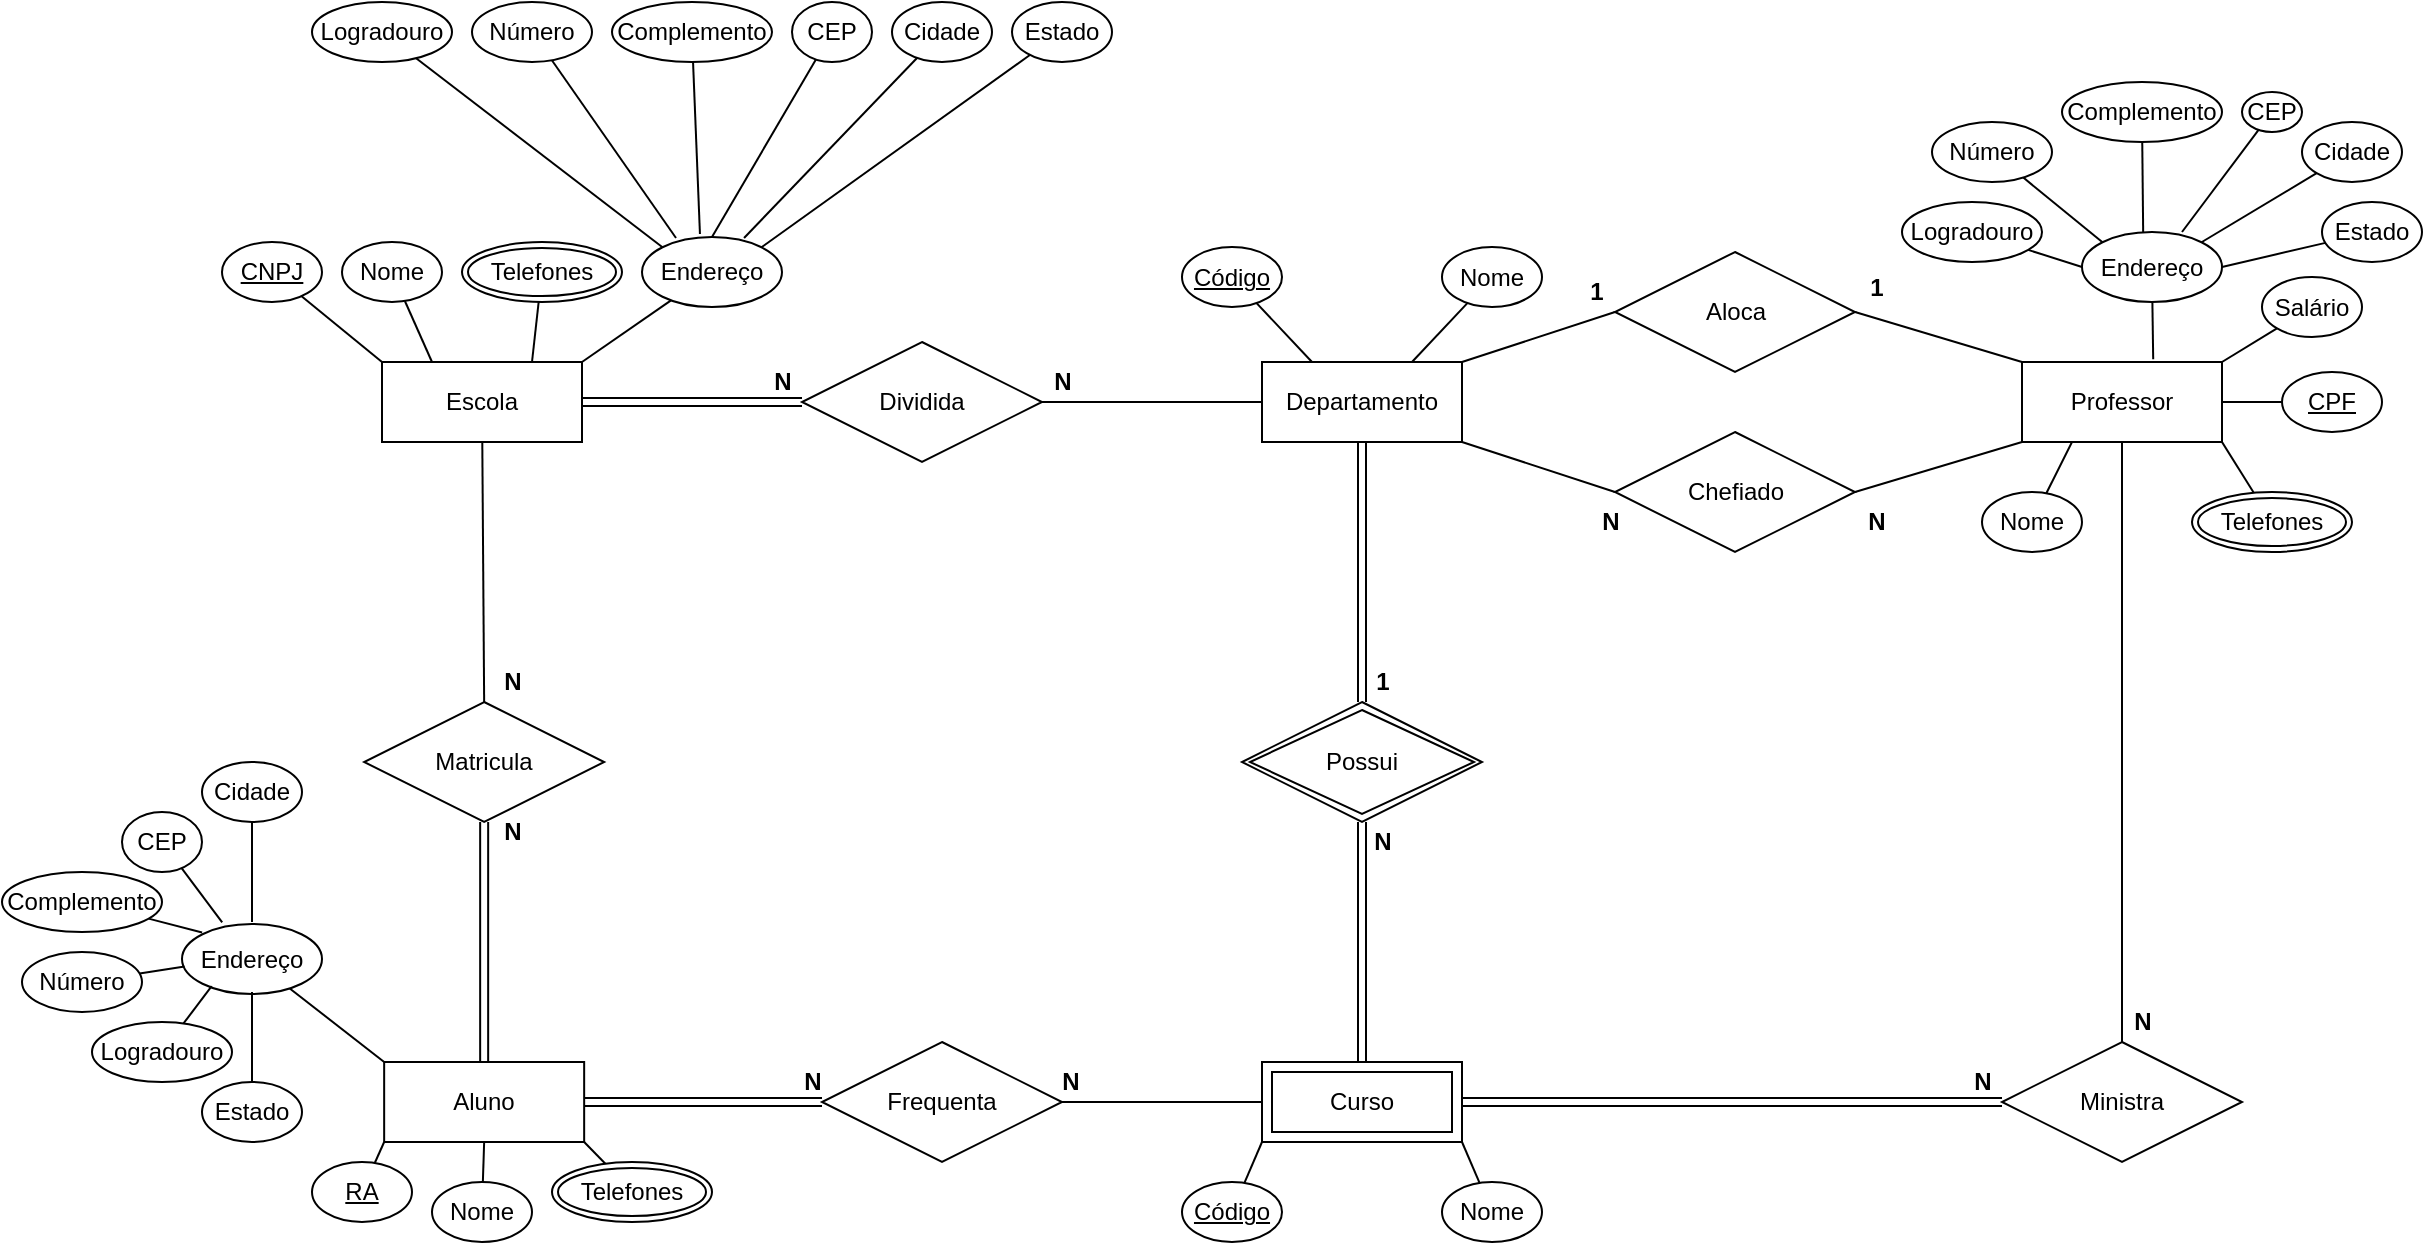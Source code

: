 <mxfile version="12.9.9" type="device"><diagram id="Cmxb8W477j73BGyqE1R_" name="Página-1"><mxGraphModel dx="1387" dy="678" grid="1" gridSize="10" guides="1" tooltips="1" connect="1" arrows="1" fold="1" page="1" pageScale="1" pageWidth="827" pageHeight="1169" math="0" shadow="0"><root><mxCell id="0"/><mxCell id="1" parent="0"/><mxCell id="0neofVmw6dPzwfQ6N0_n-84" style="edgeStyle=none;rounded=0;orthogonalLoop=1;jettySize=auto;html=1;entryX=0.5;entryY=0;entryDx=0;entryDy=0;endArrow=none;endFill=0;" edge="1" parent="1" source="0neofVmw6dPzwfQ6N0_n-1" target="0neofVmw6dPzwfQ6N0_n-62"><mxGeometry relative="1" as="geometry"/></mxCell><mxCell id="0neofVmw6dPzwfQ6N0_n-1" value="Escola" style="rounded=0;arcSize=10;whiteSpace=wrap;html=1;align=center;" vertex="1" parent="1"><mxGeometry x="80" y="320" width="100" height="40" as="geometry"/></mxCell><mxCell id="0neofVmw6dPzwfQ6N0_n-12" style="edgeStyle=none;rounded=0;orthogonalLoop=1;jettySize=auto;html=1;entryX=0;entryY=0;entryDx=0;entryDy=0;endArrow=none;endFill=0;" edge="1" parent="1" source="0neofVmw6dPzwfQ6N0_n-2" target="0neofVmw6dPzwfQ6N0_n-1"><mxGeometry relative="1" as="geometry"/></mxCell><mxCell id="0neofVmw6dPzwfQ6N0_n-2" value="CNPJ" style="ellipse;whiteSpace=wrap;html=1;align=center;fontStyle=4" vertex="1" parent="1"><mxGeometry y="260" width="50" height="30" as="geometry"/></mxCell><mxCell id="0neofVmw6dPzwfQ6N0_n-11" style="edgeStyle=none;rounded=0;orthogonalLoop=1;jettySize=auto;html=1;entryX=0.25;entryY=0;entryDx=0;entryDy=0;endArrow=none;endFill=0;" edge="1" parent="1" source="0neofVmw6dPzwfQ6N0_n-3" target="0neofVmw6dPzwfQ6N0_n-1"><mxGeometry relative="1" as="geometry"/></mxCell><mxCell id="0neofVmw6dPzwfQ6N0_n-3" value="Nome" style="ellipse;whiteSpace=wrap;html=1;align=center;" vertex="1" parent="1"><mxGeometry x="60" y="260" width="50" height="30" as="geometry"/></mxCell><mxCell id="0neofVmw6dPzwfQ6N0_n-9" style="rounded=0;orthogonalLoop=1;jettySize=auto;html=1;entryX=1;entryY=0;entryDx=0;entryDy=0;endArrow=none;endFill=0;" edge="1" parent="1" source="0neofVmw6dPzwfQ6N0_n-4" target="0neofVmw6dPzwfQ6N0_n-1"><mxGeometry relative="1" as="geometry"/></mxCell><mxCell id="0neofVmw6dPzwfQ6N0_n-4" value="Endereço" style="ellipse;whiteSpace=wrap;html=1;align=center;" vertex="1" parent="1"><mxGeometry x="210" y="257.5" width="70" height="35" as="geometry"/></mxCell><mxCell id="0neofVmw6dPzwfQ6N0_n-10" style="edgeStyle=none;rounded=0;orthogonalLoop=1;jettySize=auto;html=1;entryX=0.75;entryY=0;entryDx=0;entryDy=0;endArrow=none;endFill=0;" edge="1" parent="1" source="0neofVmw6dPzwfQ6N0_n-6" target="0neofVmw6dPzwfQ6N0_n-1"><mxGeometry relative="1" as="geometry"/></mxCell><mxCell id="0neofVmw6dPzwfQ6N0_n-6" value="Telefones" style="ellipse;shape=doubleEllipse;margin=3;whiteSpace=wrap;html=1;align=center;" vertex="1" parent="1"><mxGeometry x="120" y="260" width="80" height="30" as="geometry"/></mxCell><mxCell id="0neofVmw6dPzwfQ6N0_n-19" style="edgeStyle=none;rounded=0;orthogonalLoop=1;jettySize=auto;html=1;entryX=0;entryY=0.5;entryDx=0;entryDy=0;endArrow=none;endFill=0;" edge="1" parent="1" source="0neofVmw6dPzwfQ6N0_n-13" target="0neofVmw6dPzwfQ6N0_n-14"><mxGeometry relative="1" as="geometry"/></mxCell><mxCell id="0neofVmw6dPzwfQ6N0_n-20" style="edgeStyle=none;rounded=0;orthogonalLoop=1;jettySize=auto;html=1;entryX=1;entryY=0.5;entryDx=0;entryDy=0;endArrow=none;endFill=0;shape=link;" edge="1" parent="1" source="0neofVmw6dPzwfQ6N0_n-13" target="0neofVmw6dPzwfQ6N0_n-1"><mxGeometry relative="1" as="geometry"/></mxCell><mxCell id="0neofVmw6dPzwfQ6N0_n-13" value="Dividida" style="shape=rhombus;perimeter=rhombusPerimeter;whiteSpace=wrap;html=1;align=center;" vertex="1" parent="1"><mxGeometry x="290" y="310" width="120" height="60" as="geometry"/></mxCell><mxCell id="0neofVmw6dPzwfQ6N0_n-31" style="edgeStyle=none;rounded=0;orthogonalLoop=1;jettySize=auto;html=1;entryX=0;entryY=0.5;entryDx=0;entryDy=0;endArrow=none;endFill=0;exitX=1;exitY=1;exitDx=0;exitDy=0;" edge="1" parent="1" source="0neofVmw6dPzwfQ6N0_n-14" target="0neofVmw6dPzwfQ6N0_n-30"><mxGeometry relative="1" as="geometry"/></mxCell><mxCell id="0neofVmw6dPzwfQ6N0_n-90" style="edgeStyle=none;rounded=0;orthogonalLoop=1;jettySize=auto;html=1;entryX=0;entryY=0.5;entryDx=0;entryDy=0;endArrow=none;endFill=0;exitX=1;exitY=0;exitDx=0;exitDy=0;" edge="1" parent="1" source="0neofVmw6dPzwfQ6N0_n-14" target="0neofVmw6dPzwfQ6N0_n-89"><mxGeometry relative="1" as="geometry"/></mxCell><mxCell id="0neofVmw6dPzwfQ6N0_n-14" value="Departamento" style="rounded=0;arcSize=10;whiteSpace=wrap;html=1;align=center;" vertex="1" parent="1"><mxGeometry x="520" y="320" width="100" height="40" as="geometry"/></mxCell><mxCell id="0neofVmw6dPzwfQ6N0_n-18" style="edgeStyle=none;rounded=0;orthogonalLoop=1;jettySize=auto;html=1;entryX=0.25;entryY=0;entryDx=0;entryDy=0;endArrow=none;endFill=0;" edge="1" parent="1" source="0neofVmw6dPzwfQ6N0_n-15" target="0neofVmw6dPzwfQ6N0_n-14"><mxGeometry relative="1" as="geometry"/></mxCell><mxCell id="0neofVmw6dPzwfQ6N0_n-15" value="Código" style="ellipse;whiteSpace=wrap;html=1;align=center;fontStyle=4" vertex="1" parent="1"><mxGeometry x="480" y="262.5" width="50" height="30" as="geometry"/></mxCell><mxCell id="0neofVmw6dPzwfQ6N0_n-17" style="edgeStyle=none;rounded=0;orthogonalLoop=1;jettySize=auto;html=1;entryX=0.75;entryY=0;entryDx=0;entryDy=0;endArrow=none;endFill=0;" edge="1" parent="1" source="0neofVmw6dPzwfQ6N0_n-16" target="0neofVmw6dPzwfQ6N0_n-14"><mxGeometry relative="1" as="geometry"/></mxCell><mxCell id="0neofVmw6dPzwfQ6N0_n-16" value="Nome" style="ellipse;whiteSpace=wrap;html=1;align=center;fontStyle=0" vertex="1" parent="1"><mxGeometry x="610" y="262.5" width="50" height="30" as="geometry"/></mxCell><mxCell id="0neofVmw6dPzwfQ6N0_n-32" style="edgeStyle=none;rounded=0;orthogonalLoop=1;jettySize=auto;html=1;entryX=1;entryY=0.5;entryDx=0;entryDy=0;endArrow=none;endFill=0;exitX=0;exitY=1;exitDx=0;exitDy=0;" edge="1" parent="1" source="0neofVmw6dPzwfQ6N0_n-21" target="0neofVmw6dPzwfQ6N0_n-30"><mxGeometry relative="1" as="geometry"/></mxCell><mxCell id="0neofVmw6dPzwfQ6N0_n-21" value="Professor" style="rounded=0;arcSize=10;whiteSpace=wrap;html=1;align=center;" vertex="1" parent="1"><mxGeometry x="900" y="320" width="100" height="40" as="geometry"/></mxCell><mxCell id="0neofVmw6dPzwfQ6N0_n-22" style="edgeStyle=none;rounded=0;orthogonalLoop=1;jettySize=auto;html=1;endArrow=none;endFill=0;entryX=1;entryY=0.5;entryDx=0;entryDy=0;" edge="1" parent="1" source="0neofVmw6dPzwfQ6N0_n-23" target="0neofVmw6dPzwfQ6N0_n-21"><mxGeometry relative="1" as="geometry"><mxPoint x="914" y="319" as="targetPoint"/></mxGeometry></mxCell><mxCell id="0neofVmw6dPzwfQ6N0_n-23" value="CPF" style="ellipse;whiteSpace=wrap;html=1;align=center;fontStyle=4" vertex="1" parent="1"><mxGeometry x="1030" y="325" width="50" height="30" as="geometry"/></mxCell><mxCell id="0neofVmw6dPzwfQ6N0_n-24" style="edgeStyle=none;rounded=0;orthogonalLoop=1;jettySize=auto;html=1;entryX=0.25;entryY=1;entryDx=0;entryDy=0;endArrow=none;endFill=0;" edge="1" parent="1" source="0neofVmw6dPzwfQ6N0_n-25" target="0neofVmw6dPzwfQ6N0_n-21"><mxGeometry relative="1" as="geometry"/></mxCell><mxCell id="0neofVmw6dPzwfQ6N0_n-25" value="Nome" style="ellipse;whiteSpace=wrap;html=1;align=center;" vertex="1" parent="1"><mxGeometry x="880" y="385" width="50" height="30" as="geometry"/></mxCell><mxCell id="0neofVmw6dPzwfQ6N0_n-28" style="edgeStyle=none;rounded=0;orthogonalLoop=1;jettySize=auto;html=1;endArrow=none;endFill=0;entryX=1;entryY=1;entryDx=0;entryDy=0;" edge="1" parent="1" source="0neofVmw6dPzwfQ6N0_n-29" target="0neofVmw6dPzwfQ6N0_n-21"><mxGeometry relative="1" as="geometry"><mxPoint x="1250" y="380" as="targetPoint"/></mxGeometry></mxCell><mxCell id="0neofVmw6dPzwfQ6N0_n-29" value="Telefones" style="ellipse;shape=doubleEllipse;margin=3;whiteSpace=wrap;html=1;align=center;" vertex="1" parent="1"><mxGeometry x="985" y="385" width="80" height="30" as="geometry"/></mxCell><mxCell id="0neofVmw6dPzwfQ6N0_n-30" value="Chefiado" style="shape=rhombus;perimeter=rhombusPerimeter;whiteSpace=wrap;html=1;align=center;" vertex="1" parent="1"><mxGeometry x="696.5" y="355" width="120" height="60" as="geometry"/></mxCell><mxCell id="0neofVmw6dPzwfQ6N0_n-39" style="edgeStyle=none;rounded=0;orthogonalLoop=1;jettySize=auto;html=1;entryX=0;entryY=0;entryDx=0;entryDy=0;endArrow=none;endFill=0;" edge="1" parent="1" source="0neofVmw6dPzwfQ6N0_n-33" target="0neofVmw6dPzwfQ6N0_n-4"><mxGeometry relative="1" as="geometry"/></mxCell><mxCell id="0neofVmw6dPzwfQ6N0_n-33" value="Logradouro" style="ellipse;whiteSpace=wrap;html=1;align=center;" vertex="1" parent="1"><mxGeometry x="45" y="140" width="70" height="30" as="geometry"/></mxCell><mxCell id="0neofVmw6dPzwfQ6N0_n-40" style="edgeStyle=none;rounded=0;orthogonalLoop=1;jettySize=auto;html=1;entryX=0.243;entryY=0.014;entryDx=0;entryDy=0;entryPerimeter=0;endArrow=none;endFill=0;" edge="1" parent="1" source="0neofVmw6dPzwfQ6N0_n-34" target="0neofVmw6dPzwfQ6N0_n-4"><mxGeometry relative="1" as="geometry"/></mxCell><mxCell id="0neofVmw6dPzwfQ6N0_n-34" value="Número" style="ellipse;whiteSpace=wrap;html=1;align=center;" vertex="1" parent="1"><mxGeometry x="125" y="140" width="60" height="30" as="geometry"/></mxCell><mxCell id="0neofVmw6dPzwfQ6N0_n-43" style="edgeStyle=none;rounded=0;orthogonalLoop=1;jettySize=auto;html=1;entryX=0.414;entryY=-0.043;entryDx=0;entryDy=0;entryPerimeter=0;endArrow=none;endFill=0;" edge="1" parent="1" source="0neofVmw6dPzwfQ6N0_n-35" target="0neofVmw6dPzwfQ6N0_n-4"><mxGeometry relative="1" as="geometry"/></mxCell><mxCell id="0neofVmw6dPzwfQ6N0_n-35" value="Complemento" style="ellipse;whiteSpace=wrap;html=1;align=center;" vertex="1" parent="1"><mxGeometry x="195" y="140" width="80" height="30" as="geometry"/></mxCell><mxCell id="0neofVmw6dPzwfQ6N0_n-42" style="edgeStyle=none;rounded=0;orthogonalLoop=1;jettySize=auto;html=1;entryX=0.5;entryY=0;entryDx=0;entryDy=0;endArrow=none;endFill=0;" edge="1" parent="1" source="0neofVmw6dPzwfQ6N0_n-36" target="0neofVmw6dPzwfQ6N0_n-4"><mxGeometry relative="1" as="geometry"/></mxCell><mxCell id="0neofVmw6dPzwfQ6N0_n-36" value="CEP" style="ellipse;whiteSpace=wrap;html=1;align=center;" vertex="1" parent="1"><mxGeometry x="285" y="140" width="40" height="30" as="geometry"/></mxCell><mxCell id="0neofVmw6dPzwfQ6N0_n-44" style="edgeStyle=none;rounded=0;orthogonalLoop=1;jettySize=auto;html=1;entryX=0.729;entryY=0.014;entryDx=0;entryDy=0;entryPerimeter=0;endArrow=none;endFill=0;" edge="1" parent="1" source="0neofVmw6dPzwfQ6N0_n-37" target="0neofVmw6dPzwfQ6N0_n-4"><mxGeometry relative="1" as="geometry"/></mxCell><mxCell id="0neofVmw6dPzwfQ6N0_n-37" value="Cidade" style="ellipse;whiteSpace=wrap;html=1;align=center;" vertex="1" parent="1"><mxGeometry x="335" y="140" width="50" height="30" as="geometry"/></mxCell><mxCell id="0neofVmw6dPzwfQ6N0_n-45" style="edgeStyle=none;rounded=0;orthogonalLoop=1;jettySize=auto;html=1;entryX=1;entryY=0;entryDx=0;entryDy=0;endArrow=none;endFill=0;" edge="1" parent="1" source="0neofVmw6dPzwfQ6N0_n-38" target="0neofVmw6dPzwfQ6N0_n-4"><mxGeometry relative="1" as="geometry"/></mxCell><mxCell id="0neofVmw6dPzwfQ6N0_n-38" value="Estado" style="ellipse;whiteSpace=wrap;html=1;align=center;" vertex="1" parent="1"><mxGeometry x="395" y="140" width="50" height="30" as="geometry"/></mxCell><mxCell id="0neofVmw6dPzwfQ6N0_n-109" style="edgeStyle=none;rounded=0;orthogonalLoop=1;jettySize=auto;html=1;entryX=0.656;entryY=-0.035;entryDx=0;entryDy=0;entryPerimeter=0;endArrow=none;endFill=0;" edge="1" parent="1" source="0neofVmw6dPzwfQ6N0_n-48" target="0neofVmw6dPzwfQ6N0_n-21"><mxGeometry relative="1" as="geometry"/></mxCell><mxCell id="0neofVmw6dPzwfQ6N0_n-48" value="Endereço" style="ellipse;whiteSpace=wrap;html=1;align=center;" vertex="1" parent="1"><mxGeometry x="930" y="255" width="70" height="35" as="geometry"/></mxCell><mxCell id="0neofVmw6dPzwfQ6N0_n-50" style="edgeStyle=none;rounded=0;orthogonalLoop=1;jettySize=auto;html=1;entryX=0;entryY=0.5;entryDx=0;entryDy=0;endArrow=none;endFill=0;" edge="1" parent="1" source="0neofVmw6dPzwfQ6N0_n-51" target="0neofVmw6dPzwfQ6N0_n-48"><mxGeometry relative="1" as="geometry"/></mxCell><mxCell id="0neofVmw6dPzwfQ6N0_n-51" value="Logradouro" style="ellipse;whiteSpace=wrap;html=1;align=center;" vertex="1" parent="1"><mxGeometry x="840" y="240" width="70" height="30" as="geometry"/></mxCell><mxCell id="0neofVmw6dPzwfQ6N0_n-52" style="edgeStyle=none;rounded=0;orthogonalLoop=1;jettySize=auto;html=1;entryX=0;entryY=0;entryDx=0;entryDy=0;endArrow=none;endFill=0;" edge="1" parent="1" source="0neofVmw6dPzwfQ6N0_n-53" target="0neofVmw6dPzwfQ6N0_n-48"><mxGeometry relative="1" as="geometry"/></mxCell><mxCell id="0neofVmw6dPzwfQ6N0_n-53" value="Número" style="ellipse;whiteSpace=wrap;html=1;align=center;" vertex="1" parent="1"><mxGeometry x="855" y="200" width="60" height="30" as="geometry"/></mxCell><mxCell id="0neofVmw6dPzwfQ6N0_n-54" style="edgeStyle=none;rounded=0;orthogonalLoop=1;jettySize=auto;html=1;endArrow=none;endFill=0;entryX=0.437;entryY=0.011;entryDx=0;entryDy=0;entryPerimeter=0;" edge="1" parent="1" source="0neofVmw6dPzwfQ6N0_n-55" target="0neofVmw6dPzwfQ6N0_n-48"><mxGeometry relative="1" as="geometry"><mxPoint x="1130" y="260" as="targetPoint"/></mxGeometry></mxCell><mxCell id="0neofVmw6dPzwfQ6N0_n-55" value="Complemento" style="ellipse;whiteSpace=wrap;html=1;align=center;" vertex="1" parent="1"><mxGeometry x="920" y="180" width="80" height="30" as="geometry"/></mxCell><mxCell id="0neofVmw6dPzwfQ6N0_n-56" style="edgeStyle=none;rounded=0;orthogonalLoop=1;jettySize=auto;html=1;endArrow=none;endFill=0;" edge="1" parent="1" source="0neofVmw6dPzwfQ6N0_n-57"><mxGeometry relative="1" as="geometry"><mxPoint x="980" y="255" as="targetPoint"/></mxGeometry></mxCell><mxCell id="0neofVmw6dPzwfQ6N0_n-57" value="CEP" style="ellipse;whiteSpace=wrap;html=1;align=center;" vertex="1" parent="1"><mxGeometry x="1010" y="185" width="30" height="20" as="geometry"/></mxCell><mxCell id="0neofVmw6dPzwfQ6N0_n-58" style="edgeStyle=none;rounded=0;orthogonalLoop=1;jettySize=auto;html=1;entryX=1;entryY=0;entryDx=0;entryDy=0;endArrow=none;endFill=0;" edge="1" parent="1" source="0neofVmw6dPzwfQ6N0_n-59" target="0neofVmw6dPzwfQ6N0_n-48"><mxGeometry relative="1" as="geometry"/></mxCell><mxCell id="0neofVmw6dPzwfQ6N0_n-59" value="Cidade" style="ellipse;whiteSpace=wrap;html=1;align=center;" vertex="1" parent="1"><mxGeometry x="1040" y="200" width="50" height="30" as="geometry"/></mxCell><mxCell id="0neofVmw6dPzwfQ6N0_n-60" style="edgeStyle=none;rounded=0;orthogonalLoop=1;jettySize=auto;html=1;entryX=1;entryY=0.5;entryDx=0;entryDy=0;endArrow=none;endFill=0;" edge="1" parent="1" source="0neofVmw6dPzwfQ6N0_n-61" target="0neofVmw6dPzwfQ6N0_n-48"><mxGeometry relative="1" as="geometry"/></mxCell><mxCell id="0neofVmw6dPzwfQ6N0_n-61" value="Estado" style="ellipse;whiteSpace=wrap;html=1;align=center;" vertex="1" parent="1"><mxGeometry x="1050" y="240" width="50" height="30" as="geometry"/></mxCell><mxCell id="0neofVmw6dPzwfQ6N0_n-88" style="edgeStyle=none;rounded=0;orthogonalLoop=1;jettySize=auto;html=1;entryX=0.5;entryY=0;entryDx=0;entryDy=0;endArrow=none;endFill=0;shape=link;" edge="1" parent="1" source="0neofVmw6dPzwfQ6N0_n-62" target="0neofVmw6dPzwfQ6N0_n-63"><mxGeometry relative="1" as="geometry"/></mxCell><mxCell id="0neofVmw6dPzwfQ6N0_n-62" value="Matricula" style="shape=rhombus;perimeter=rhombusPerimeter;whiteSpace=wrap;html=1;align=center;" vertex="1" parent="1"><mxGeometry x="71.08" y="490" width="120" height="60" as="geometry"/></mxCell><mxCell id="0neofVmw6dPzwfQ6N0_n-63" value="Aluno" style="rounded=0;arcSize=10;whiteSpace=wrap;html=1;align=center;" vertex="1" parent="1"><mxGeometry x="81.08" y="670" width="100" height="40" as="geometry"/></mxCell><mxCell id="0neofVmw6dPzwfQ6N0_n-64" style="edgeStyle=none;rounded=0;orthogonalLoop=1;jettySize=auto;html=1;entryX=0;entryY=1;entryDx=0;entryDy=0;endArrow=none;endFill=0;" edge="1" parent="1" source="0neofVmw6dPzwfQ6N0_n-65" target="0neofVmw6dPzwfQ6N0_n-63"><mxGeometry relative="1" as="geometry"/></mxCell><mxCell id="0neofVmw6dPzwfQ6N0_n-65" value="RA" style="ellipse;whiteSpace=wrap;html=1;align=center;fontStyle=4" vertex="1" parent="1"><mxGeometry x="45" y="720" width="50" height="30" as="geometry"/></mxCell><mxCell id="0neofVmw6dPzwfQ6N0_n-66" style="edgeStyle=none;rounded=0;orthogonalLoop=1;jettySize=auto;html=1;entryX=0.5;entryY=1;entryDx=0;entryDy=0;endArrow=none;endFill=0;" edge="1" parent="1" source="0neofVmw6dPzwfQ6N0_n-67" target="0neofVmw6dPzwfQ6N0_n-63"><mxGeometry relative="1" as="geometry"/></mxCell><mxCell id="0neofVmw6dPzwfQ6N0_n-67" value="Nome" style="ellipse;whiteSpace=wrap;html=1;align=center;" vertex="1" parent="1"><mxGeometry x="105" y="730" width="50" height="30" as="geometry"/></mxCell><mxCell id="0neofVmw6dPzwfQ6N0_n-68" style="rounded=0;orthogonalLoop=1;jettySize=auto;html=1;endArrow=none;endFill=0;entryX=0;entryY=0;entryDx=0;entryDy=0;" edge="1" parent="1" source="0neofVmw6dPzwfQ6N0_n-69" target="0neofVmw6dPzwfQ6N0_n-63"><mxGeometry relative="1" as="geometry"><mxPoint x="50" y="680" as="targetPoint"/></mxGeometry></mxCell><mxCell id="0neofVmw6dPzwfQ6N0_n-69" value="Endereço" style="ellipse;whiteSpace=wrap;html=1;align=center;" vertex="1" parent="1"><mxGeometry x="-20.0" y="601" width="70" height="35" as="geometry"/></mxCell><mxCell id="0neofVmw6dPzwfQ6N0_n-70" style="edgeStyle=none;rounded=0;orthogonalLoop=1;jettySize=auto;html=1;entryX=1;entryY=1;entryDx=0;entryDy=0;endArrow=none;endFill=0;" edge="1" parent="1" source="0neofVmw6dPzwfQ6N0_n-71" target="0neofVmw6dPzwfQ6N0_n-63"><mxGeometry relative="1" as="geometry"/></mxCell><mxCell id="0neofVmw6dPzwfQ6N0_n-71" value="Telefones" style="ellipse;shape=doubleEllipse;margin=3;whiteSpace=wrap;html=1;align=center;" vertex="1" parent="1"><mxGeometry x="165.0" y="720" width="80" height="30" as="geometry"/></mxCell><mxCell id="0neofVmw6dPzwfQ6N0_n-72" style="edgeStyle=none;rounded=0;orthogonalLoop=1;jettySize=auto;html=1;entryX=0.212;entryY=0.916;entryDx=0;entryDy=0;endArrow=none;endFill=0;entryPerimeter=0;" edge="1" parent="1" source="0neofVmw6dPzwfQ6N0_n-73"><mxGeometry relative="1" as="geometry"><mxPoint x="-5.16" y="632.06" as="targetPoint"/></mxGeometry></mxCell><mxCell id="0neofVmw6dPzwfQ6N0_n-73" value="Logradouro" style="ellipse;whiteSpace=wrap;html=1;align=center;" vertex="1" parent="1"><mxGeometry x="-65" y="650" width="70" height="30" as="geometry"/></mxCell><mxCell id="0neofVmw6dPzwfQ6N0_n-74" style="edgeStyle=none;rounded=0;orthogonalLoop=1;jettySize=auto;html=1;endArrow=none;endFill=0;" edge="1" parent="1" source="0neofVmw6dPzwfQ6N0_n-75"><mxGeometry relative="1" as="geometry"><mxPoint x="-18.67" y="622.278" as="targetPoint"/></mxGeometry></mxCell><mxCell id="0neofVmw6dPzwfQ6N0_n-75" value="Número" style="ellipse;whiteSpace=wrap;html=1;align=center;" vertex="1" parent="1"><mxGeometry x="-100" y="615" width="60" height="30" as="geometry"/></mxCell><mxCell id="0neofVmw6dPzwfQ6N0_n-76" style="edgeStyle=none;rounded=0;orthogonalLoop=1;jettySize=auto;html=1;entryX=0;entryY=0;entryDx=0;entryDy=0;endArrow=none;endFill=0;" edge="1" parent="1" source="0neofVmw6dPzwfQ6N0_n-77"><mxGeometry relative="1" as="geometry"><mxPoint x="-9.952" y="605.228" as="targetPoint"/></mxGeometry></mxCell><mxCell id="0neofVmw6dPzwfQ6N0_n-77" value="Complemento" style="ellipse;whiteSpace=wrap;html=1;align=center;" vertex="1" parent="1"><mxGeometry x="-110.0" y="575" width="80" height="30" as="geometry"/></mxCell><mxCell id="0neofVmw6dPzwfQ6N0_n-78" style="edgeStyle=none;rounded=0;orthogonalLoop=1;jettySize=auto;html=1;endArrow=none;endFill=0;entryX=0.287;entryY=0.004;entryDx=0;entryDy=0;entryPerimeter=0;" edge="1" parent="1" source="0neofVmw6dPzwfQ6N0_n-79"><mxGeometry relative="1" as="geometry"><mxPoint x="0.09" y="600.14" as="targetPoint"/></mxGeometry></mxCell><mxCell id="0neofVmw6dPzwfQ6N0_n-79" value="CEP" style="ellipse;whiteSpace=wrap;html=1;align=center;" vertex="1" parent="1"><mxGeometry x="-50.0" y="545" width="40" height="30" as="geometry"/></mxCell><mxCell id="0neofVmw6dPzwfQ6N0_n-80" style="edgeStyle=none;rounded=0;orthogonalLoop=1;jettySize=auto;html=1;entryX=0.5;entryY=0;entryDx=0;entryDy=0;endArrow=none;endFill=0;" edge="1" parent="1" source="0neofVmw6dPzwfQ6N0_n-81"><mxGeometry relative="1" as="geometry"><mxPoint x="15" y="600" as="targetPoint"/></mxGeometry></mxCell><mxCell id="0neofVmw6dPzwfQ6N0_n-81" value="Cidade" style="ellipse;whiteSpace=wrap;html=1;align=center;" vertex="1" parent="1"><mxGeometry x="-10.0" y="520" width="50" height="30" as="geometry"/></mxCell><mxCell id="0neofVmw6dPzwfQ6N0_n-82" style="edgeStyle=none;rounded=0;orthogonalLoop=1;jettySize=auto;html=1;entryX=0.5;entryY=1;entryDx=0;entryDy=0;endArrow=none;endFill=0;exitX=0.5;exitY=0;exitDx=0;exitDy=0;" edge="1" parent="1" source="0neofVmw6dPzwfQ6N0_n-83"><mxGeometry relative="1" as="geometry"><mxPoint x="-40" y="720" as="sourcePoint"/><mxPoint x="15" y="635" as="targetPoint"/></mxGeometry></mxCell><mxCell id="0neofVmw6dPzwfQ6N0_n-83" value="Estado" style="ellipse;whiteSpace=wrap;html=1;align=center;" vertex="1" parent="1"><mxGeometry x="-10.0" y="680" width="50" height="30" as="geometry"/></mxCell><mxCell id="0neofVmw6dPzwfQ6N0_n-91" style="edgeStyle=none;rounded=0;orthogonalLoop=1;jettySize=auto;html=1;entryX=0;entryY=0;entryDx=0;entryDy=0;endArrow=none;endFill=0;exitX=1;exitY=0.5;exitDx=0;exitDy=0;" edge="1" parent="1" source="0neofVmw6dPzwfQ6N0_n-89" target="0neofVmw6dPzwfQ6N0_n-21"><mxGeometry relative="1" as="geometry"/></mxCell><mxCell id="0neofVmw6dPzwfQ6N0_n-89" value="Aloca" style="shape=rhombus;perimeter=rhombusPerimeter;whiteSpace=wrap;html=1;align=center;" vertex="1" parent="1"><mxGeometry x="696.5" y="265" width="120" height="60" as="geometry"/></mxCell><mxCell id="0neofVmw6dPzwfQ6N0_n-100" style="edgeStyle=none;rounded=0;orthogonalLoop=1;jettySize=auto;html=1;entryX=0;entryY=0.5;entryDx=0;entryDy=0;endArrow=none;endFill=0;shape=link;" edge="1" parent="1" source="0neofVmw6dPzwfQ6N0_n-92" target="0neofVmw6dPzwfQ6N0_n-99"><mxGeometry relative="1" as="geometry"/></mxCell><mxCell id="0neofVmw6dPzwfQ6N0_n-92" value="Curso" style="shape=ext;margin=3;double=1;whiteSpace=wrap;html=1;align=center;" vertex="1" parent="1"><mxGeometry x="520" y="670" width="100" height="40" as="geometry"/></mxCell><mxCell id="0neofVmw6dPzwfQ6N0_n-97" style="edgeStyle=none;rounded=0;orthogonalLoop=1;jettySize=auto;html=1;entryX=0.5;entryY=0;entryDx=0;entryDy=0;endArrow=none;endFill=0;shape=link;" edge="1" parent="1" source="0neofVmw6dPzwfQ6N0_n-93" target="0neofVmw6dPzwfQ6N0_n-92"><mxGeometry relative="1" as="geometry"/></mxCell><mxCell id="0neofVmw6dPzwfQ6N0_n-98" style="edgeStyle=none;rounded=0;orthogonalLoop=1;jettySize=auto;html=1;entryX=0.5;entryY=1;entryDx=0;entryDy=0;endArrow=none;endFill=0;shape=link;" edge="1" parent="1" source="0neofVmw6dPzwfQ6N0_n-93" target="0neofVmw6dPzwfQ6N0_n-14"><mxGeometry relative="1" as="geometry"/></mxCell><mxCell id="0neofVmw6dPzwfQ6N0_n-93" value="Possui" style="shape=rhombus;double=1;perimeter=rhombusPerimeter;whiteSpace=wrap;html=1;align=center;" vertex="1" parent="1"><mxGeometry x="510" y="490" width="120" height="60" as="geometry"/></mxCell><mxCell id="0neofVmw6dPzwfQ6N0_n-95" style="edgeStyle=none;rounded=0;orthogonalLoop=1;jettySize=auto;html=1;entryX=0;entryY=0.5;entryDx=0;entryDy=0;endArrow=none;endFill=0;exitX=1;exitY=0.5;exitDx=0;exitDy=0;" edge="1" parent="1" source="0neofVmw6dPzwfQ6N0_n-94" target="0neofVmw6dPzwfQ6N0_n-92"><mxGeometry relative="1" as="geometry"/></mxCell><mxCell id="0neofVmw6dPzwfQ6N0_n-96" style="edgeStyle=none;rounded=0;orthogonalLoop=1;jettySize=auto;html=1;entryX=1;entryY=0.5;entryDx=0;entryDy=0;endArrow=none;endFill=0;shape=link;" edge="1" parent="1" source="0neofVmw6dPzwfQ6N0_n-94" target="0neofVmw6dPzwfQ6N0_n-63"><mxGeometry relative="1" as="geometry"/></mxCell><mxCell id="0neofVmw6dPzwfQ6N0_n-94" value="Frequenta" style="shape=rhombus;perimeter=rhombusPerimeter;whiteSpace=wrap;html=1;align=center;" vertex="1" parent="1"><mxGeometry x="300" y="660" width="120" height="60" as="geometry"/></mxCell><mxCell id="0neofVmw6dPzwfQ6N0_n-101" style="edgeStyle=none;rounded=0;orthogonalLoop=1;jettySize=auto;html=1;entryX=0.5;entryY=1;entryDx=0;entryDy=0;endArrow=none;endFill=0;" edge="1" parent="1" source="0neofVmw6dPzwfQ6N0_n-99" target="0neofVmw6dPzwfQ6N0_n-21"><mxGeometry relative="1" as="geometry"/></mxCell><mxCell id="0neofVmw6dPzwfQ6N0_n-99" value="Ministra" style="shape=rhombus;perimeter=rhombusPerimeter;whiteSpace=wrap;html=1;align=center;" vertex="1" parent="1"><mxGeometry x="890" y="660" width="120" height="60" as="geometry"/></mxCell><mxCell id="0neofVmw6dPzwfQ6N0_n-103" style="edgeStyle=none;rounded=0;orthogonalLoop=1;jettySize=auto;html=1;entryX=0;entryY=1;entryDx=0;entryDy=0;endArrow=none;endFill=0;" edge="1" parent="1" source="0neofVmw6dPzwfQ6N0_n-104" target="0neofVmw6dPzwfQ6N0_n-92"><mxGeometry relative="1" as="geometry"><mxPoint x="555" y="807.5" as="targetPoint"/></mxGeometry></mxCell><mxCell id="0neofVmw6dPzwfQ6N0_n-104" value="Código" style="ellipse;whiteSpace=wrap;html=1;align=center;fontStyle=4" vertex="1" parent="1"><mxGeometry x="480" y="730" width="50" height="30" as="geometry"/></mxCell><mxCell id="0neofVmw6dPzwfQ6N0_n-105" style="edgeStyle=none;rounded=0;orthogonalLoop=1;jettySize=auto;html=1;entryX=1;entryY=1;entryDx=0;entryDy=0;endArrow=none;endFill=0;" edge="1" parent="1" source="0neofVmw6dPzwfQ6N0_n-106" target="0neofVmw6dPzwfQ6N0_n-92"><mxGeometry relative="1" as="geometry"><mxPoint x="605" y="807.5" as="targetPoint"/></mxGeometry></mxCell><mxCell id="0neofVmw6dPzwfQ6N0_n-106" value="Nome" style="ellipse;whiteSpace=wrap;html=1;align=center;fontStyle=0" vertex="1" parent="1"><mxGeometry x="610" y="730" width="50" height="30" as="geometry"/></mxCell><mxCell id="0neofVmw6dPzwfQ6N0_n-107" value="N" style="text;html=1;align=center;verticalAlign=middle;resizable=0;points=[];autosize=1;fontStyle=1" vertex="1" parent="1"><mxGeometry x="270" y="320" width="20" height="20" as="geometry"/></mxCell><mxCell id="0neofVmw6dPzwfQ6N0_n-108" value="N" style="text;html=1;align=center;verticalAlign=middle;resizable=0;points=[];autosize=1;fontStyle=1" vertex="1" parent="1"><mxGeometry x="410" y="320" width="20" height="20" as="geometry"/></mxCell><mxCell id="0neofVmw6dPzwfQ6N0_n-110" value="1" style="text;html=1;align=center;verticalAlign=middle;resizable=0;points=[];autosize=1;fontStyle=1" vertex="1" parent="1"><mxGeometry x="676.5" y="275" width="20" height="20" as="geometry"/></mxCell><mxCell id="0neofVmw6dPzwfQ6N0_n-111" value="1" style="text;html=1;align=center;verticalAlign=middle;resizable=0;points=[];autosize=1;fontStyle=1" vertex="1" parent="1"><mxGeometry x="816.5" y="272.5" width="20" height="20" as="geometry"/></mxCell><mxCell id="0neofVmw6dPzwfQ6N0_n-115" value="N" style="text;html=1;align=center;verticalAlign=middle;resizable=0;points=[];autosize=1;fontStyle=1" vertex="1" parent="1"><mxGeometry x="135" y="470" width="20" height="20" as="geometry"/></mxCell><mxCell id="0neofVmw6dPzwfQ6N0_n-117" value="N" style="text;html=1;align=center;verticalAlign=middle;resizable=0;points=[];autosize=1;fontStyle=1" vertex="1" parent="1"><mxGeometry x="135" y="545" width="20" height="20" as="geometry"/></mxCell><mxCell id="0neofVmw6dPzwfQ6N0_n-118" value="N" style="text;html=1;align=center;verticalAlign=middle;resizable=0;points=[];autosize=1;fontStyle=1" vertex="1" parent="1"><mxGeometry x="285" y="670" width="20" height="20" as="geometry"/></mxCell><mxCell id="0neofVmw6dPzwfQ6N0_n-119" value="N" style="text;html=1;align=center;verticalAlign=middle;resizable=0;points=[];autosize=1;fontStyle=1" vertex="1" parent="1"><mxGeometry x="414" y="670" width="20" height="20" as="geometry"/></mxCell><mxCell id="0neofVmw6dPzwfQ6N0_n-120" value="N" style="text;html=1;align=center;verticalAlign=middle;resizable=0;points=[];autosize=1;fontStyle=1" vertex="1" parent="1"><mxGeometry x="683.5" y="390" width="20" height="20" as="geometry"/></mxCell><mxCell id="0neofVmw6dPzwfQ6N0_n-121" value="N" style="text;html=1;align=center;verticalAlign=middle;resizable=0;points=[];autosize=1;fontStyle=1" vertex="1" parent="1"><mxGeometry x="816.5" y="390" width="20" height="20" as="geometry"/></mxCell><mxCell id="0neofVmw6dPzwfQ6N0_n-122" value="N" style="text;html=1;align=center;verticalAlign=middle;resizable=0;points=[];autosize=1;fontStyle=1" vertex="1" parent="1"><mxGeometry x="570" y="550" width="20" height="20" as="geometry"/></mxCell><mxCell id="0neofVmw6dPzwfQ6N0_n-123" value="1" style="text;html=1;align=center;verticalAlign=middle;resizable=0;points=[];autosize=1;fontStyle=1" vertex="1" parent="1"><mxGeometry x="570" y="470" width="20" height="20" as="geometry"/></mxCell><mxCell id="0neofVmw6dPzwfQ6N0_n-124" value="N" style="text;html=1;align=center;verticalAlign=middle;resizable=0;points=[];autosize=1;fontStyle=1" vertex="1" parent="1"><mxGeometry x="870" y="670" width="20" height="20" as="geometry"/></mxCell><mxCell id="0neofVmw6dPzwfQ6N0_n-125" value="N" style="text;html=1;align=center;verticalAlign=middle;resizable=0;points=[];autosize=1;fontStyle=1" vertex="1" parent="1"><mxGeometry x="950" y="640" width="20" height="20" as="geometry"/></mxCell><mxCell id="0neofVmw6dPzwfQ6N0_n-127" style="edgeStyle=none;rounded=0;orthogonalLoop=1;jettySize=auto;html=1;entryX=1;entryY=0;entryDx=0;entryDy=0;endArrow=none;endFill=0;" edge="1" parent="1" source="0neofVmw6dPzwfQ6N0_n-126" target="0neofVmw6dPzwfQ6N0_n-21"><mxGeometry relative="1" as="geometry"/></mxCell><mxCell id="0neofVmw6dPzwfQ6N0_n-126" value="Salário" style="ellipse;whiteSpace=wrap;html=1;align=center;" vertex="1" parent="1"><mxGeometry x="1020" y="277.5" width="50" height="30" as="geometry"/></mxCell></root></mxGraphModel></diagram></mxfile>